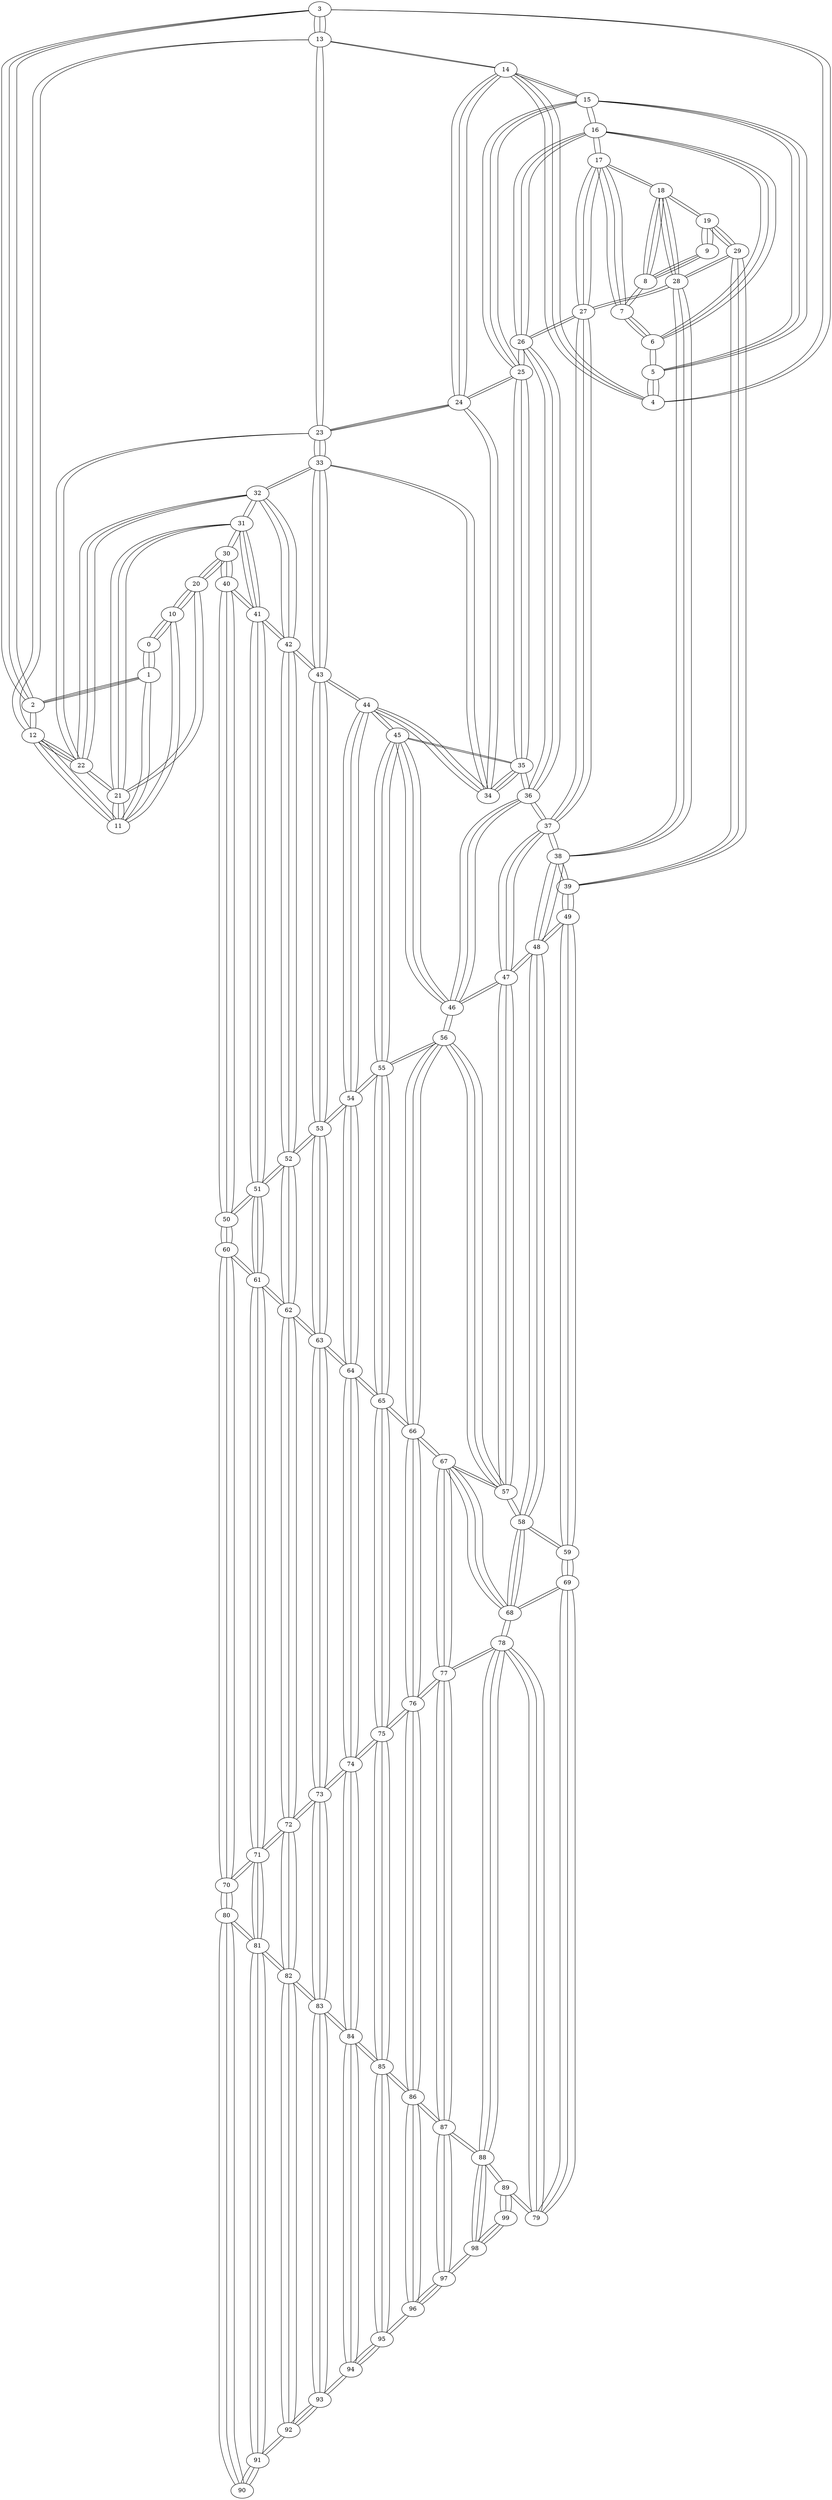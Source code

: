 graph sample {
3 -- 13;
2 -- 3;
1 -- 2;
0 -- 1;
10 -- 0;
20 -- 10;
30 -- 20;
40 -- 30;
50 -- 40;
60 -- 50;
70 -- 60;
80 -- 70;
90 -- 80;
91 -- 90;
81 -- 91;
71 -- 81;
61 -- 71;
51 -- 61;
41 -- 51;
31 -- 41;
21 -- 31;
11 -- 21;
11 -- 1;
1 -- 11;
11 -- 10;
10 -- 11;
12 -- 11;
12 -- 2;
2 -- 12;
22 -- 12;
22 -- 21;
21 -- 22;
32 -- 22;
32 -- 31;
31 -- 32;
42 -- 32;
42 -- 41;
41 -- 42;
52 -- 42;
52 -- 51;
51 -- 52;
62 -- 52;
62 -- 61;
61 -- 62;
72 -- 62;
72 -- 71;
71 -- 72;
82 -- 72;
82 -- 81;
81 -- 82;
92 -- 82;
92 -- 91;
91 -- 92;
93 -- 92;
83 -- 93;
73 -- 83;
63 -- 73;
53 -- 63;
43 -- 53;
33 -- 43;
23 -- 33;
23 -- 13;
13 -- 23;
23 -- 22;
22 -- 23;
24 -- 23;
14 -- 24;
4 -- 14;
4 -- 3;
3 -- 4;
5 -- 4;
15 -- 5;
15 -- 14;
14 -- 15;
25 -- 15;
25 -- 24;
24 -- 25;
35 -- 25;
34 -- 35;
34 -- 24;
24 -- 34;
34 -- 33;
33 -- 34;
44 -- 34;
44 -- 43;
43 -- 44;
54 -- 44;
54 -- 53;
53 -- 54;
64 -- 54;
64 -- 63;
63 -- 64;
74 -- 64;
74 -- 73;
73 -- 74;
84 -- 74;
84 -- 83;
83 -- 84;
94 -- 84;
94 -- 93;
93 -- 94;
95 -- 94;
85 -- 95;
75 -- 85;
65 -- 75;
55 -- 65;
45 -- 55;
45 -- 35;
35 -- 45;
45 -- 44;
44 -- 45;
46 -- 45;
36 -- 46;
26 -- 36;
16 -- 26;
6 -- 16;
6 -- 5;
5 -- 6;
7 -- 6;
17 -- 7;
17 -- 16;
16 -- 17;
27 -- 17;
27 -- 26;
26 -- 27;
37 -- 27;
37 -- 36;
36 -- 37;
47 -- 37;
47 -- 46;
46 -- 47;
57 -- 47;
56 -- 57;
56 -- 46;
46 -- 56;
56 -- 55;
55 -- 56;
66 -- 56;
66 -- 65;
65 -- 66;
76 -- 66;
76 -- 75;
75 -- 76;
86 -- 76;
86 -- 85;
85 -- 86;
96 -- 86;
96 -- 95;
95 -- 96;
97 -- 96;
87 -- 97;
77 -- 87;
67 -- 77;
67 -- 57;
57 -- 67;
67 -- 66;
66 -- 67;
68 -- 67;
58 -- 68;
48 -- 58;
38 -- 48;
28 -- 38;
18 -- 28;
8 -- 18;
8 -- 7;
7 -- 8;
9 -- 8;
19 -- 9;
19 -- 18;
18 -- 19;
29 -- 19;
29 -- 28;
28 -- 29;
39 -- 29;
39 -- 38;
38 -- 39;
49 -- 39;
49 -- 48;
48 -- 49;
59 -- 49;
59 -- 58;
58 -- 59;
69 -- 59;
69 -- 68;
68 -- 69;
79 -- 69;
78 -- 79;
78 -- 68;
68 -- 78;
78 -- 77;
77 -- 78;
88 -- 78;
88 -- 87;
87 -- 88;
98 -- 88;
98 -- 97;
97 -- 98;
99 -- 98;
89 -- 99;
89 -- 79;
79 -- 89;
89 -- 88;
88 -- 89;
99 -- 89;
89 -- 99;
98 -- 99;
99 -- 98;
88 -- 98;
98 -- 88;
78 -- 88;
88 -- 78;
79 -- 78;
78 -- 79;
69 -- 79;
79 -- 69;
59 -- 69;
69 -- 59;
49 -- 59;
59 -- 49;
39 -- 49;
49 -- 39;
29 -- 39;
39 -- 29;
19 -- 29;
29 -- 19;
9 -- 19;
19 -- 9;
8 -- 9;
9 -- 8;
18 -- 8;
8 -- 18;
18 -- 17;
17 -- 18;
28 -- 18;
18 -- 28;
28 -- 27;
27 -- 28;
38 -- 28;
28 -- 38;
38 -- 37;
37 -- 38;
48 -- 38;
38 -- 48;
48 -- 47;
47 -- 48;
58 -- 48;
48 -- 58;
58 -- 57;
57 -- 58;
68 -- 58;
58 -- 68;
67 -- 68;
68 -- 67;
77 -- 67;
67 -- 77;
77 -- 76;
76 -- 77;
87 -- 77;
77 -- 87;
87 -- 86;
86 -- 87;
97 -- 87;
87 -- 97;
96 -- 97;
97 -- 96;
86 -- 96;
96 -- 86;
76 -- 86;
86 -- 76;
66 -- 76;
76 -- 66;
56 -- 66;
66 -- 56;
57 -- 56;
56 -- 57;
47 -- 57;
57 -- 47;
37 -- 47;
47 -- 37;
27 -- 37;
37 -- 27;
17 -- 27;
27 -- 17;
7 -- 17;
17 -- 7;
6 -- 7;
7 -- 6;
16 -- 6;
6 -- 16;
16 -- 15;
15 -- 16;
26 -- 16;
16 -- 26;
26 -- 25;
25 -- 26;
36 -- 26;
26 -- 36;
36 -- 35;
35 -- 36;
46 -- 36;
36 -- 46;
45 -- 46;
46 -- 45;
55 -- 45;
45 -- 55;
55 -- 54;
54 -- 55;
65 -- 55;
55 -- 65;
65 -- 64;
64 -- 65;
75 -- 65;
65 -- 75;
75 -- 74;
74 -- 75;
85 -- 75;
75 -- 85;
85 -- 84;
84 -- 85;
95 -- 85;
85 -- 95;
94 -- 95;
95 -- 94;
84 -- 94;
94 -- 84;
74 -- 84;
84 -- 74;
64 -- 74;
74 -- 64;
54 -- 64;
64 -- 54;
44 -- 54;
54 -- 44;
34 -- 44;
44 -- 34;
35 -- 34;
34 -- 35;
25 -- 35;
35 -- 25;
15 -- 25;
25 -- 15;
5 -- 15;
15 -- 5;
4 -- 5;
5 -- 4;
14 -- 4;
4 -- 14;
14 -- 13;
13 -- 14;
24 -- 14;
14 -- 24;
23 -- 24;
24 -- 23;
33 -- 23;
23 -- 33;
33 -- 32;
32 -- 33;
43 -- 33;
33 -- 43;
43 -- 42;
42 -- 43;
53 -- 43;
43 -- 53;
53 -- 52;
52 -- 53;
63 -- 53;
53 -- 63;
63 -- 62;
62 -- 63;
73 -- 63;
63 -- 73;
73 -- 72;
72 -- 73;
83 -- 73;
73 -- 83;
83 -- 82;
82 -- 83;
93 -- 83;
83 -- 93;
92 -- 93;
93 -- 92;
82 -- 92;
92 -- 82;
72 -- 82;
82 -- 72;
62 -- 72;
72 -- 62;
52 -- 62;
62 -- 52;
42 -- 52;
52 -- 42;
32 -- 42;
42 -- 32;
22 -- 32;
32 -- 22;
12 -- 22;
22 -- 12;
12 -- 13;
13 -- 12;
11 -- 12;
12 -- 11;
21 -- 11;
11 -- 21;
21 -- 20;
20 -- 21;
31 -- 21;
21 -- 31;
31 -- 30;
30 -- 31;
41 -- 31;
31 -- 41;
41 -- 40;
40 -- 41;
51 -- 41;
41 -- 51;
51 -- 50;
50 -- 51;
61 -- 51;
51 -- 61;
61 -- 60;
60 -- 61;
71 -- 61;
61 -- 71;
71 -- 70;
70 -- 71;
81 -- 71;
71 -- 81;
81 -- 80;
80 -- 81;
91 -- 81;
81 -- 91;
90 -- 91;
91 -- 90;
80 -- 90;
90 -- 80;
70 -- 80;
80 -- 70;
60 -- 70;
70 -- 60;
50 -- 60;
60 -- 50;
40 -- 50;
50 -- 40;
30 -- 40;
40 -- 30;
20 -- 30;
30 -- 20;
10 -- 20;
20 -- 10;
0 -- 10;
10 -- 0;
1 -- 0;
0 -- 1;
2 -- 1;
1 -- 2;
3 -- 2;
2 -- 3;
13 -- 3;
3 -- 13;
}